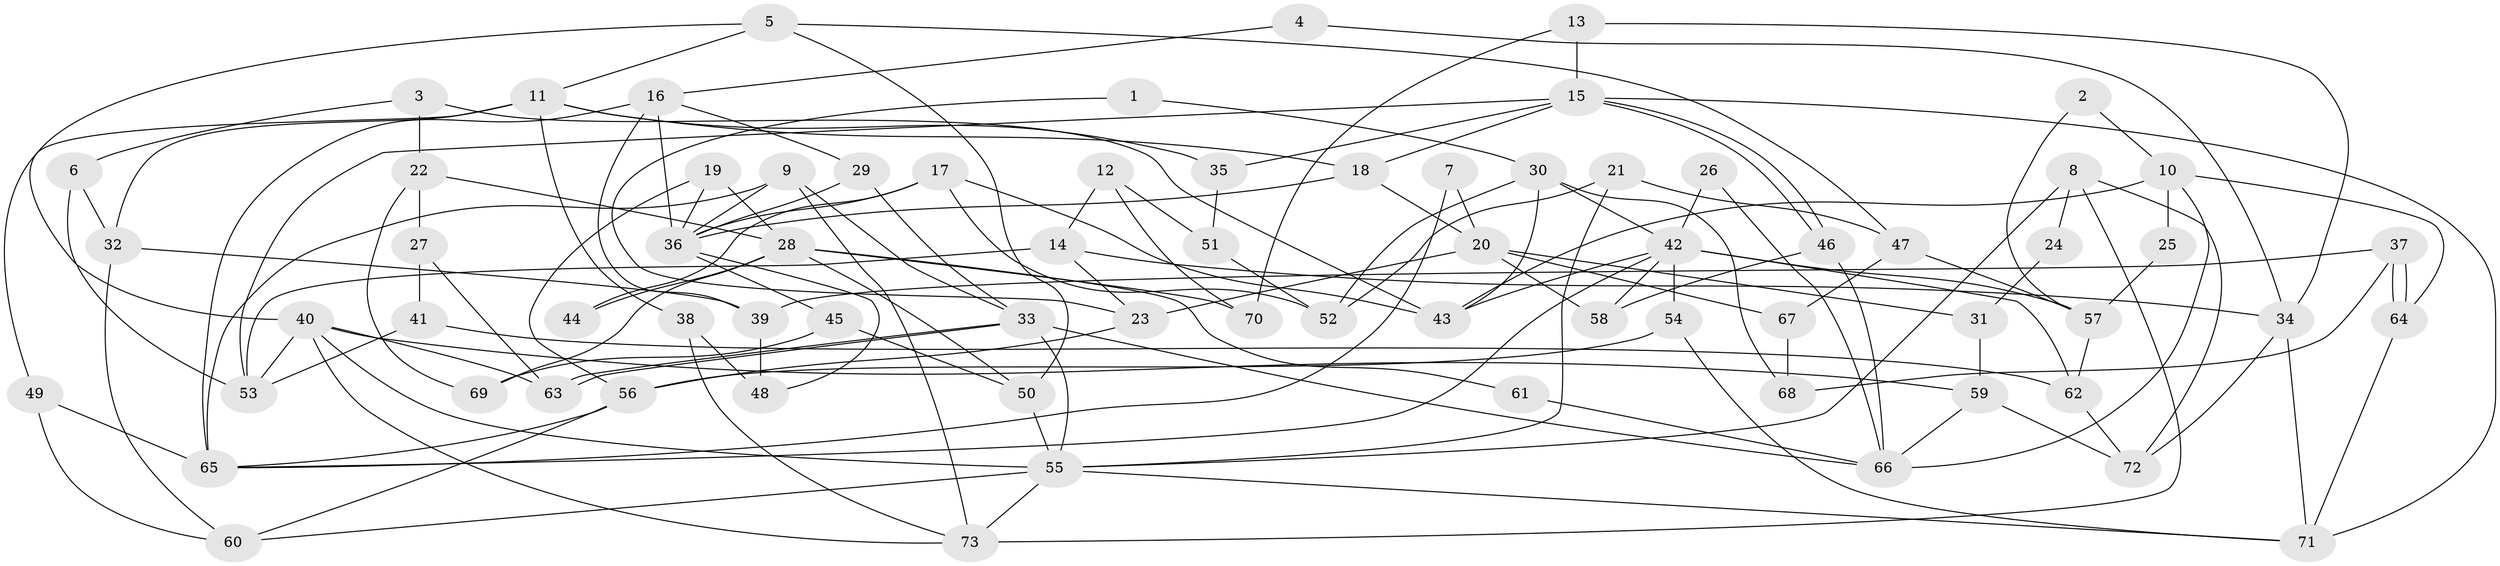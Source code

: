 // Generated by graph-tools (version 1.1) at 2025/15/03/09/25 04:15:20]
// undirected, 73 vertices, 146 edges
graph export_dot {
graph [start="1"]
  node [color=gray90,style=filled];
  1;
  2;
  3;
  4;
  5;
  6;
  7;
  8;
  9;
  10;
  11;
  12;
  13;
  14;
  15;
  16;
  17;
  18;
  19;
  20;
  21;
  22;
  23;
  24;
  25;
  26;
  27;
  28;
  29;
  30;
  31;
  32;
  33;
  34;
  35;
  36;
  37;
  38;
  39;
  40;
  41;
  42;
  43;
  44;
  45;
  46;
  47;
  48;
  49;
  50;
  51;
  52;
  53;
  54;
  55;
  56;
  57;
  58;
  59;
  60;
  61;
  62;
  63;
  64;
  65;
  66;
  67;
  68;
  69;
  70;
  71;
  72;
  73;
  1 -- 30;
  1 -- 23;
  2 -- 10;
  2 -- 57;
  3 -- 6;
  3 -- 43;
  3 -- 22;
  4 -- 34;
  4 -- 16;
  5 -- 50;
  5 -- 40;
  5 -- 11;
  5 -- 47;
  6 -- 32;
  6 -- 53;
  7 -- 65;
  7 -- 20;
  8 -- 55;
  8 -- 72;
  8 -- 24;
  8 -- 73;
  9 -- 36;
  9 -- 73;
  9 -- 33;
  9 -- 65;
  10 -- 66;
  10 -- 43;
  10 -- 25;
  10 -- 64;
  11 -- 32;
  11 -- 18;
  11 -- 35;
  11 -- 38;
  11 -- 49;
  12 -- 51;
  12 -- 70;
  12 -- 14;
  13 -- 15;
  13 -- 34;
  13 -- 70;
  14 -- 53;
  14 -- 23;
  14 -- 34;
  15 -- 71;
  15 -- 46;
  15 -- 46;
  15 -- 18;
  15 -- 35;
  15 -- 53;
  16 -- 36;
  16 -- 65;
  16 -- 29;
  16 -- 39;
  17 -- 36;
  17 -- 43;
  17 -- 44;
  17 -- 52;
  18 -- 20;
  18 -- 36;
  19 -- 36;
  19 -- 56;
  19 -- 28;
  20 -- 23;
  20 -- 31;
  20 -- 58;
  20 -- 67;
  21 -- 52;
  21 -- 55;
  21 -- 47;
  22 -- 69;
  22 -- 27;
  22 -- 28;
  23 -- 56;
  24 -- 31;
  25 -- 57;
  26 -- 66;
  26 -- 42;
  27 -- 63;
  27 -- 41;
  28 -- 44;
  28 -- 50;
  28 -- 61;
  28 -- 69;
  28 -- 70;
  29 -- 33;
  29 -- 36;
  30 -- 68;
  30 -- 42;
  30 -- 43;
  30 -- 52;
  31 -- 59;
  32 -- 60;
  32 -- 39;
  33 -- 63;
  33 -- 63;
  33 -- 55;
  33 -- 66;
  34 -- 72;
  34 -- 71;
  35 -- 51;
  36 -- 45;
  36 -- 48;
  37 -- 39;
  37 -- 64;
  37 -- 64;
  37 -- 68;
  38 -- 73;
  38 -- 48;
  39 -- 48;
  40 -- 73;
  40 -- 55;
  40 -- 53;
  40 -- 59;
  40 -- 63;
  41 -- 53;
  41 -- 62;
  42 -- 62;
  42 -- 65;
  42 -- 43;
  42 -- 54;
  42 -- 57;
  42 -- 58;
  45 -- 50;
  45 -- 69;
  46 -- 58;
  46 -- 66;
  47 -- 57;
  47 -- 67;
  49 -- 60;
  49 -- 65;
  50 -- 55;
  51 -- 52;
  54 -- 71;
  54 -- 56;
  55 -- 71;
  55 -- 60;
  55 -- 73;
  56 -- 65;
  56 -- 60;
  57 -- 62;
  59 -- 66;
  59 -- 72;
  61 -- 66;
  62 -- 72;
  64 -- 71;
  67 -- 68;
}
